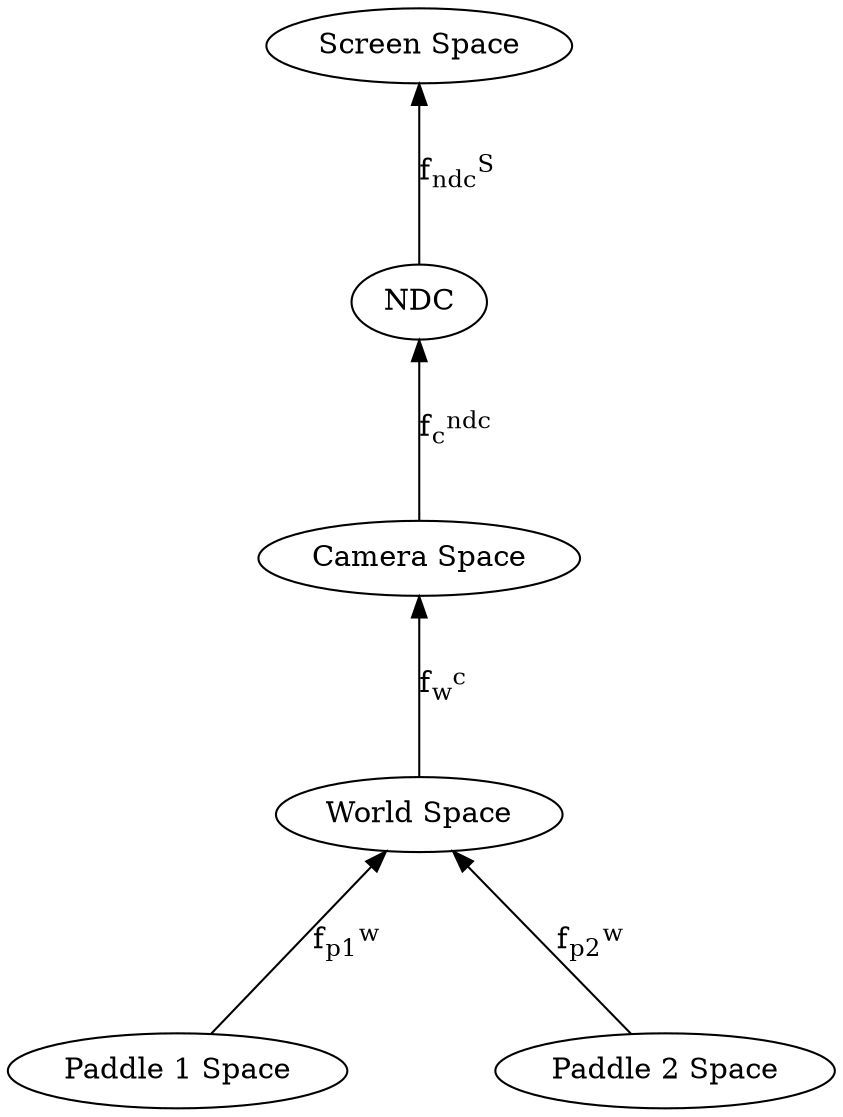 digraph {
    rankdir="BT"
    nodesep=1
    ranksep=1
    "Paddle 1 Space" -> "World Space"[label=<f<SUB>p1</SUB><SUP>w</SUP>>,weight="0.2"];
    "Paddle 2 Space" -> "World Space"[label=<f<SUB>p2</SUB><SUP>w</SUP>>,weight="0.2"];
    "World Space" -> "Camera Space" [label=<f<SUB>w</SUB><SUP>c</SUP>>,weight="0.2"];
    "Camera Space" -> "NDC" [label=<f<SUB>c</SUB><SUP>ndc</SUP>>,weight="0.2"];
    "NDC" -> "Screen Space" [label=<f<SUB>ndc</SUB><SUP>S</SUP>>];
}
